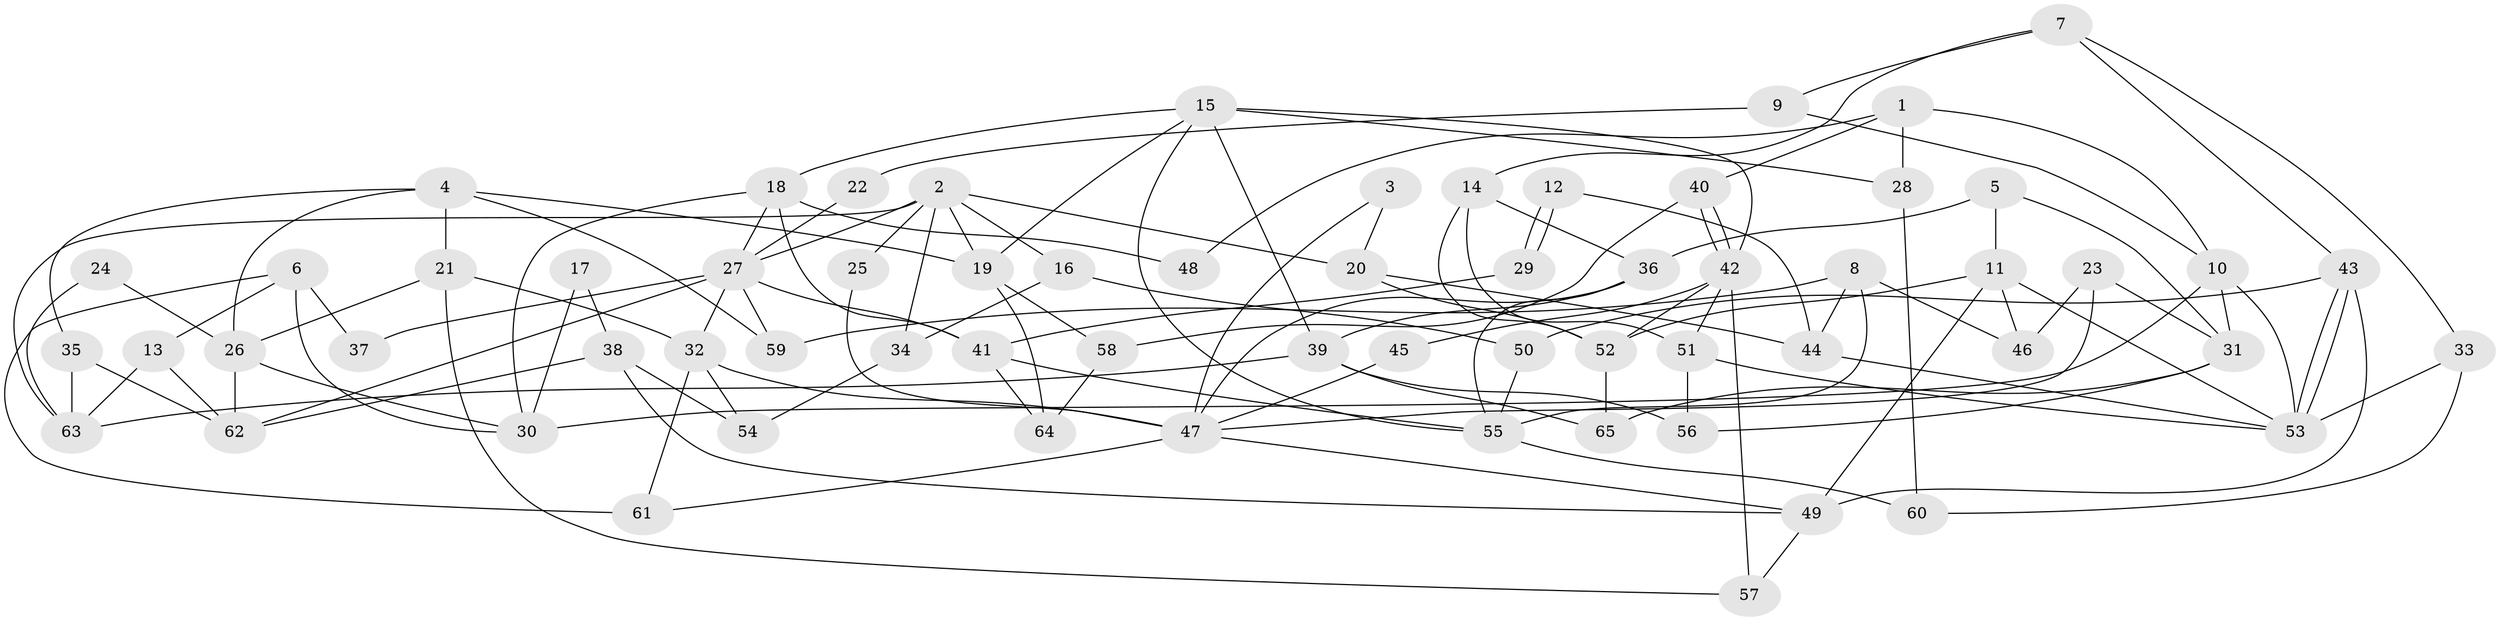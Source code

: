 // Generated by graph-tools (version 1.1) at 2025/49/03/09/25 04:49:40]
// undirected, 65 vertices, 130 edges
graph export_dot {
graph [start="1"]
  node [color=gray90,style=filled];
  1;
  2;
  3;
  4;
  5;
  6;
  7;
  8;
  9;
  10;
  11;
  12;
  13;
  14;
  15;
  16;
  17;
  18;
  19;
  20;
  21;
  22;
  23;
  24;
  25;
  26;
  27;
  28;
  29;
  30;
  31;
  32;
  33;
  34;
  35;
  36;
  37;
  38;
  39;
  40;
  41;
  42;
  43;
  44;
  45;
  46;
  47;
  48;
  49;
  50;
  51;
  52;
  53;
  54;
  55;
  56;
  57;
  58;
  59;
  60;
  61;
  62;
  63;
  64;
  65;
  1 -- 40;
  1 -- 10;
  1 -- 28;
  1 -- 48;
  2 -- 19;
  2 -- 63;
  2 -- 16;
  2 -- 20;
  2 -- 25;
  2 -- 27;
  2 -- 34;
  3 -- 20;
  3 -- 47;
  4 -- 59;
  4 -- 21;
  4 -- 19;
  4 -- 26;
  4 -- 35;
  5 -- 31;
  5 -- 36;
  5 -- 11;
  6 -- 13;
  6 -- 61;
  6 -- 30;
  6 -- 37;
  7 -- 43;
  7 -- 14;
  7 -- 9;
  7 -- 33;
  8 -- 55;
  8 -- 44;
  8 -- 46;
  8 -- 59;
  9 -- 10;
  9 -- 22;
  10 -- 53;
  10 -- 30;
  10 -- 31;
  11 -- 52;
  11 -- 46;
  11 -- 49;
  11 -- 53;
  12 -- 29;
  12 -- 29;
  12 -- 44;
  13 -- 62;
  13 -- 63;
  14 -- 51;
  14 -- 36;
  14 -- 52;
  15 -- 42;
  15 -- 28;
  15 -- 18;
  15 -- 19;
  15 -- 39;
  15 -- 55;
  16 -- 50;
  16 -- 34;
  17 -- 38;
  17 -- 30;
  18 -- 41;
  18 -- 27;
  18 -- 30;
  18 -- 48;
  19 -- 58;
  19 -- 64;
  20 -- 52;
  20 -- 44;
  21 -- 26;
  21 -- 32;
  21 -- 57;
  22 -- 27;
  23 -- 31;
  23 -- 46;
  23 -- 47;
  24 -- 63;
  24 -- 26;
  25 -- 47;
  26 -- 30;
  26 -- 62;
  27 -- 32;
  27 -- 37;
  27 -- 41;
  27 -- 59;
  27 -- 62;
  28 -- 60;
  29 -- 41;
  31 -- 56;
  31 -- 65;
  32 -- 47;
  32 -- 54;
  32 -- 61;
  33 -- 53;
  33 -- 60;
  34 -- 54;
  35 -- 62;
  35 -- 63;
  36 -- 47;
  36 -- 39;
  36 -- 55;
  38 -- 54;
  38 -- 62;
  38 -- 49;
  39 -- 65;
  39 -- 56;
  39 -- 63;
  40 -- 42;
  40 -- 42;
  40 -- 58;
  41 -- 55;
  41 -- 64;
  42 -- 57;
  42 -- 45;
  42 -- 51;
  42 -- 52;
  43 -- 53;
  43 -- 53;
  43 -- 49;
  43 -- 50;
  44 -- 53;
  45 -- 47;
  47 -- 49;
  47 -- 61;
  49 -- 57;
  50 -- 55;
  51 -- 53;
  51 -- 56;
  52 -- 65;
  55 -- 60;
  58 -- 64;
}
